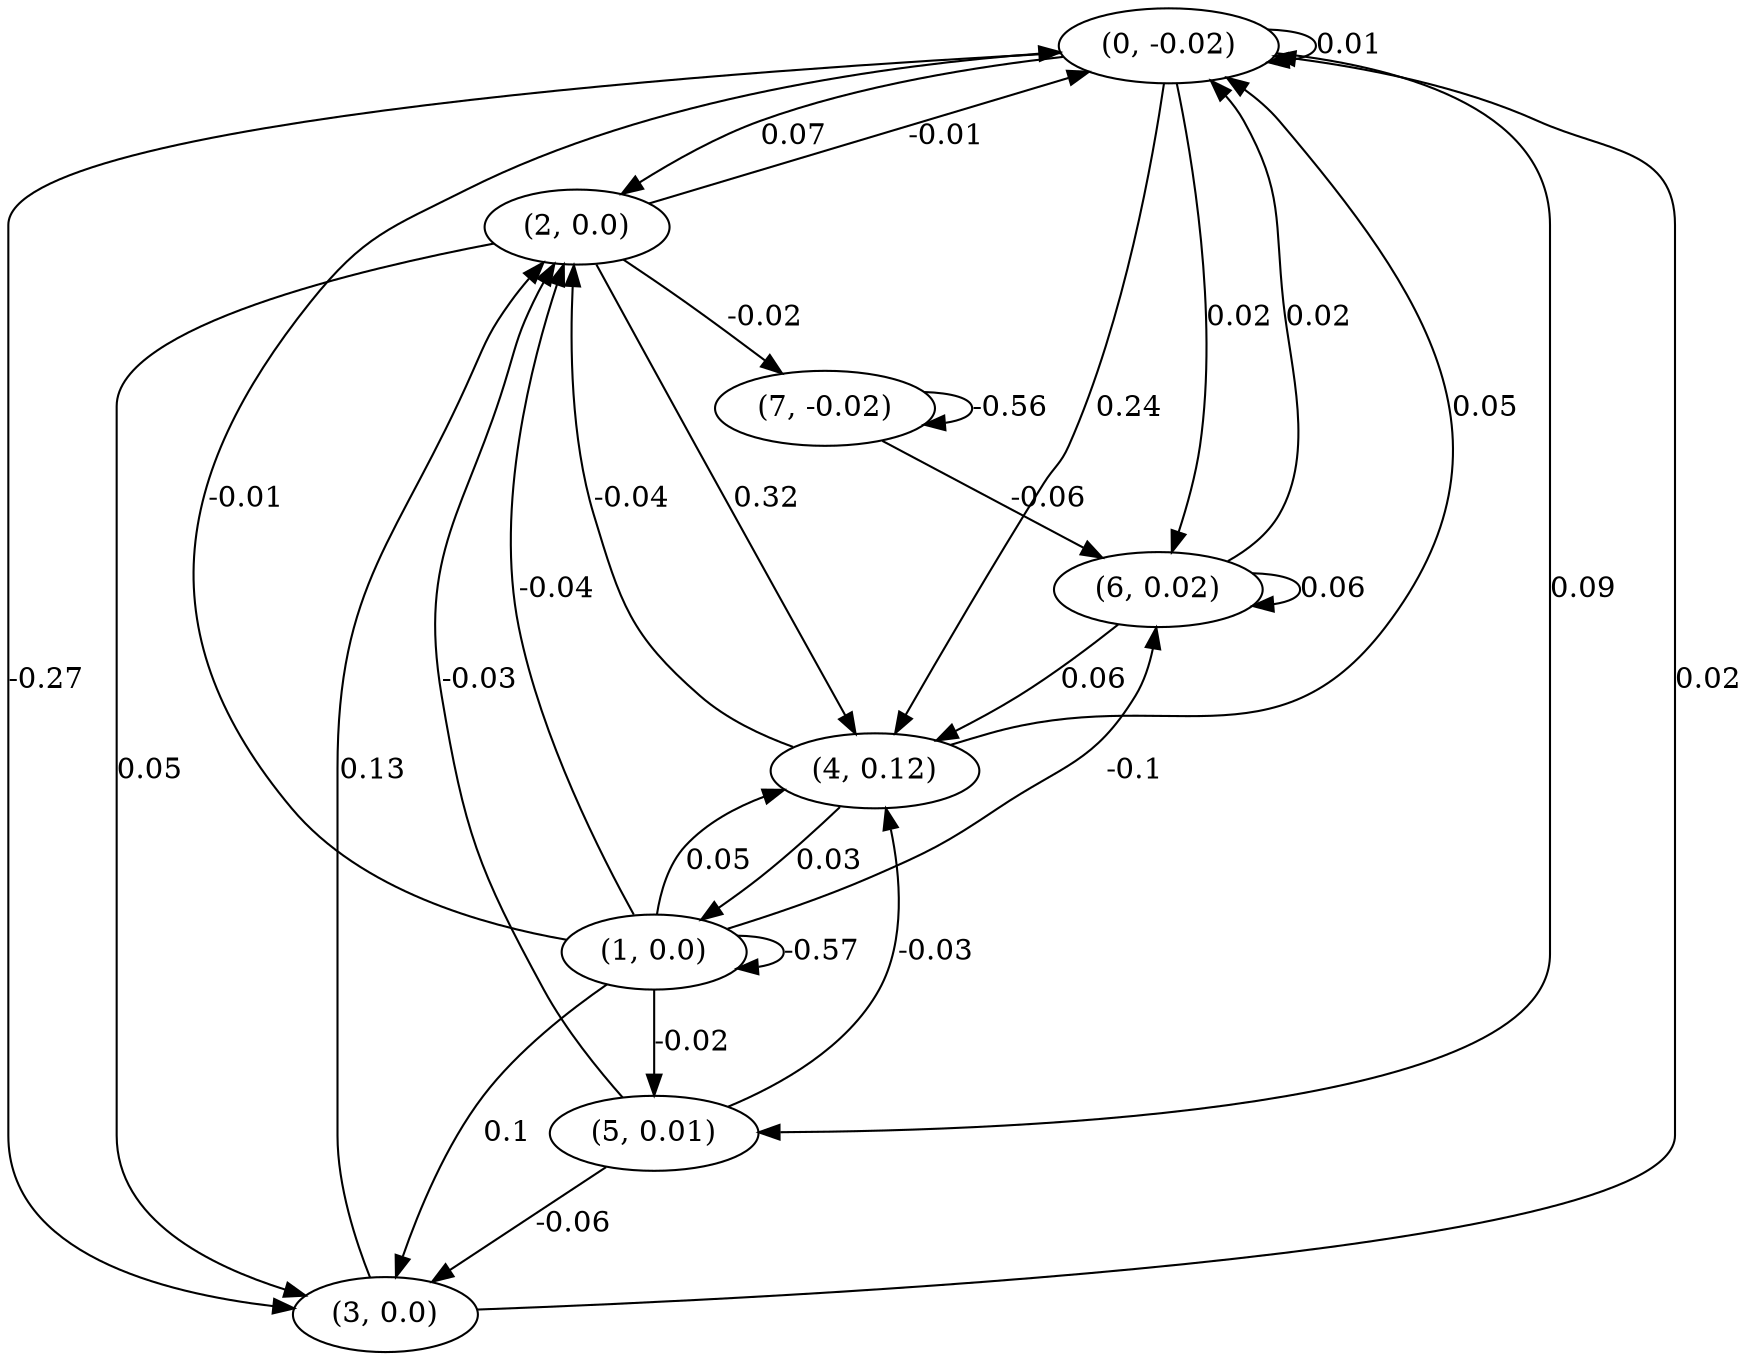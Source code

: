 digraph {
    0 [ label = "(0, -0.02)" ]
    1 [ label = "(1, 0.0)" ]
    2 [ label = "(2, 0.0)" ]
    3 [ label = "(3, 0.0)" ]
    4 [ label = "(4, 0.12)" ]
    5 [ label = "(5, 0.01)" ]
    6 [ label = "(6, 0.02)" ]
    7 [ label = "(7, -0.02)" ]
    0 -> 0 [ label = "0.01" ]
    1 -> 1 [ label = "-0.57" ]
    6 -> 6 [ label = "0.06" ]
    7 -> 7 [ label = "-0.56" ]
    1 -> 0 [ label = "-0.01" ]
    2 -> 0 [ label = "-0.01" ]
    3 -> 0 [ label = "0.02" ]
    4 -> 0 [ label = "0.05" ]
    6 -> 0 [ label = "0.02" ]
    4 -> 1 [ label = "0.03" ]
    0 -> 2 [ label = "0.07" ]
    1 -> 2 [ label = "-0.04" ]
    3 -> 2 [ label = "0.13" ]
    4 -> 2 [ label = "-0.04" ]
    5 -> 2 [ label = "-0.03" ]
    0 -> 3 [ label = "-0.27" ]
    1 -> 3 [ label = "0.1" ]
    2 -> 3 [ label = "0.05" ]
    5 -> 3 [ label = "-0.06" ]
    0 -> 4 [ label = "0.24" ]
    1 -> 4 [ label = "0.05" ]
    2 -> 4 [ label = "0.32" ]
    5 -> 4 [ label = "-0.03" ]
    6 -> 4 [ label = "0.06" ]
    0 -> 5 [ label = "0.09" ]
    1 -> 5 [ label = "-0.02" ]
    0 -> 6 [ label = "0.02" ]
    1 -> 6 [ label = "-0.1" ]
    7 -> 6 [ label = "-0.06" ]
    2 -> 7 [ label = "-0.02" ]
}


